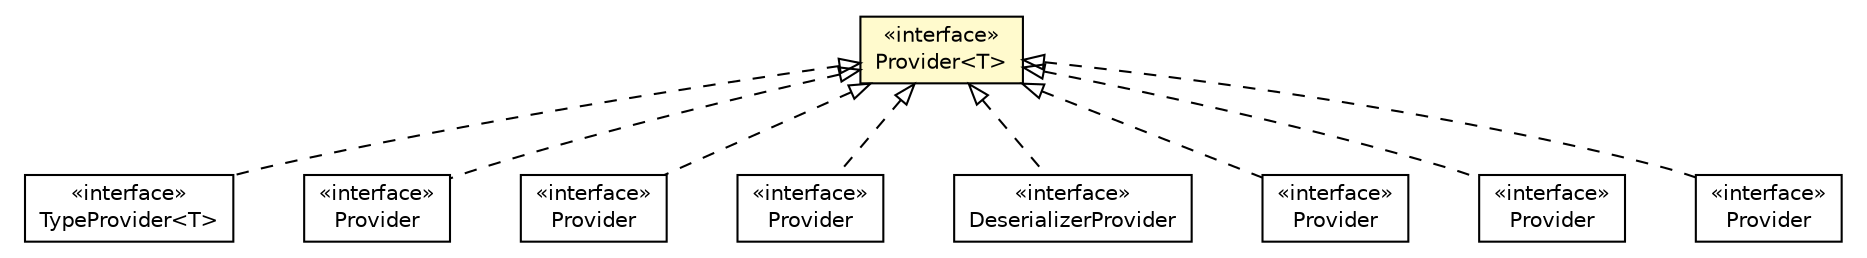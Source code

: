 #!/usr/local/bin/dot
#
# Class diagram 
# Generated by UMLGraph version R5_6-24-gf6e263 (http://www.umlgraph.org/)
#

digraph G {
	edge [fontname="Helvetica",fontsize=10,labelfontname="Helvetica",labelfontsize=10];
	node [fontname="Helvetica",fontsize=10,shape=plaintext];
	nodesep=0.25;
	ranksep=0.5;
	// io.reinert.requestor.core.TypeProvider<T>
	c56603 [label=<<table title="io.reinert.requestor.core.TypeProvider" border="0" cellborder="1" cellspacing="0" cellpadding="2" port="p" href="./TypeProvider.html">
		<tr><td><table border="0" cellspacing="0" cellpadding="1">
<tr><td align="center" balign="center"> &#171;interface&#187; </td></tr>
<tr><td align="center" balign="center"> TypeProvider&lt;T&gt; </td></tr>
		</table></td></tr>
		</table>>, URL="./TypeProvider.html", fontname="Helvetica", fontcolor="black", fontsize=10.0];
	// io.reinert.requestor.core.ResponseFilter.Provider
	c56613 [label=<<table title="io.reinert.requestor.core.ResponseFilter.Provider" border="0" cellborder="1" cellspacing="0" cellpadding="2" port="p" href="./ResponseFilter.Provider.html">
		<tr><td><table border="0" cellspacing="0" cellpadding="1">
<tr><td align="center" balign="center"> &#171;interface&#187; </td></tr>
<tr><td align="center" balign="center"> Provider </td></tr>
		</table></td></tr>
		</table>>, URL="./ResponseFilter.Provider.html", fontname="Helvetica", fontcolor="black", fontsize=10.0];
	// io.reinert.requestor.core.ResponseInterceptor.Provider
	c56618 [label=<<table title="io.reinert.requestor.core.ResponseInterceptor.Provider" border="0" cellborder="1" cellspacing="0" cellpadding="2" port="p" href="./ResponseInterceptor.Provider.html">
		<tr><td><table border="0" cellspacing="0" cellpadding="1">
<tr><td align="center" balign="center"> &#171;interface&#187; </td></tr>
<tr><td align="center" balign="center"> Provider </td></tr>
		</table></td></tr>
		</table>>, URL="./ResponseInterceptor.Provider.html", fontname="Helvetica", fontcolor="black", fontsize=10.0];
	// io.reinert.requestor.core.RequestFilter.Provider
	c56626 [label=<<table title="io.reinert.requestor.core.RequestFilter.Provider" border="0" cellborder="1" cellspacing="0" cellpadding="2" port="p" href="./RequestFilter.Provider.html">
		<tr><td><table border="0" cellspacing="0" cellpadding="1">
<tr><td align="center" balign="center"> &#171;interface&#187; </td></tr>
<tr><td align="center" balign="center"> Provider </td></tr>
		</table></td></tr>
		</table>>, URL="./RequestFilter.Provider.html", fontname="Helvetica", fontcolor="black", fontsize=10.0];
	// io.reinert.requestor.core.DeserializerProvider
	c56654 [label=<<table title="io.reinert.requestor.core.DeserializerProvider" border="0" cellborder="1" cellspacing="0" cellpadding="2" port="p" href="./DeserializerProvider.html">
		<tr><td><table border="0" cellspacing="0" cellpadding="1">
<tr><td align="center" balign="center"> &#171;interface&#187; </td></tr>
<tr><td align="center" balign="center"> DeserializerProvider </td></tr>
		</table></td></tr>
		</table>>, URL="./DeserializerProvider.html", fontname="Helvetica", fontcolor="black", fontsize=10.0];
	// io.reinert.requestor.core.Auth.Provider
	c56673 [label=<<table title="io.reinert.requestor.core.Auth.Provider" border="0" cellborder="1" cellspacing="0" cellpadding="2" port="p" href="./Auth.Provider.html">
		<tr><td><table border="0" cellspacing="0" cellpadding="1">
<tr><td align="center" balign="center"> &#171;interface&#187; </td></tr>
<tr><td align="center" balign="center"> Provider </td></tr>
		</table></td></tr>
		</table>>, URL="./Auth.Provider.html", fontname="Helvetica", fontcolor="black", fontsize=10.0];
	// io.reinert.requestor.core.Provider<T>
	c56678 [label=<<table title="io.reinert.requestor.core.Provider" border="0" cellborder="1" cellspacing="0" cellpadding="2" port="p" bgcolor="lemonChiffon" href="./Provider.html">
		<tr><td><table border="0" cellspacing="0" cellpadding="1">
<tr><td align="center" balign="center"> &#171;interface&#187; </td></tr>
<tr><td align="center" balign="center"> Provider&lt;T&gt; </td></tr>
		</table></td></tr>
		</table>>, URL="./Provider.html", fontname="Helvetica", fontcolor="black", fontsize=10.0];
	// io.reinert.requestor.core.RetryPolicy.Provider
	c56682 [label=<<table title="io.reinert.requestor.core.RetryPolicy.Provider" border="0" cellborder="1" cellspacing="0" cellpadding="2" port="p" href="./RetryPolicy.Provider.html">
		<tr><td><table border="0" cellspacing="0" cellpadding="1">
<tr><td align="center" balign="center"> &#171;interface&#187; </td></tr>
<tr><td align="center" balign="center"> Provider </td></tr>
		</table></td></tr>
		</table>>, URL="./RetryPolicy.Provider.html", fontname="Helvetica", fontcolor="black", fontsize=10.0];
	// io.reinert.requestor.core.RequestInterceptor.Provider
	c56713 [label=<<table title="io.reinert.requestor.core.RequestInterceptor.Provider" border="0" cellborder="1" cellspacing="0" cellpadding="2" port="p" href="./RequestInterceptor.Provider.html">
		<tr><td><table border="0" cellspacing="0" cellpadding="1">
<tr><td align="center" balign="center"> &#171;interface&#187; </td></tr>
<tr><td align="center" balign="center"> Provider </td></tr>
		</table></td></tr>
		</table>>, URL="./RequestInterceptor.Provider.html", fontname="Helvetica", fontcolor="black", fontsize=10.0];
	//io.reinert.requestor.core.TypeProvider<T> implements io.reinert.requestor.core.Provider<T>
	c56678:p -> c56603:p [dir=back,arrowtail=empty,style=dashed];
	//io.reinert.requestor.core.ResponseFilter.Provider implements io.reinert.requestor.core.Provider<T>
	c56678:p -> c56613:p [dir=back,arrowtail=empty,style=dashed];
	//io.reinert.requestor.core.ResponseInterceptor.Provider implements io.reinert.requestor.core.Provider<T>
	c56678:p -> c56618:p [dir=back,arrowtail=empty,style=dashed];
	//io.reinert.requestor.core.RequestFilter.Provider implements io.reinert.requestor.core.Provider<T>
	c56678:p -> c56626:p [dir=back,arrowtail=empty,style=dashed];
	//io.reinert.requestor.core.DeserializerProvider implements io.reinert.requestor.core.Provider<T>
	c56678:p -> c56654:p [dir=back,arrowtail=empty,style=dashed];
	//io.reinert.requestor.core.Auth.Provider implements io.reinert.requestor.core.Provider<T>
	c56678:p -> c56673:p [dir=back,arrowtail=empty,style=dashed];
	//io.reinert.requestor.core.RetryPolicy.Provider implements io.reinert.requestor.core.Provider<T>
	c56678:p -> c56682:p [dir=back,arrowtail=empty,style=dashed];
	//io.reinert.requestor.core.RequestInterceptor.Provider implements io.reinert.requestor.core.Provider<T>
	c56678:p -> c56713:p [dir=back,arrowtail=empty,style=dashed];
}

